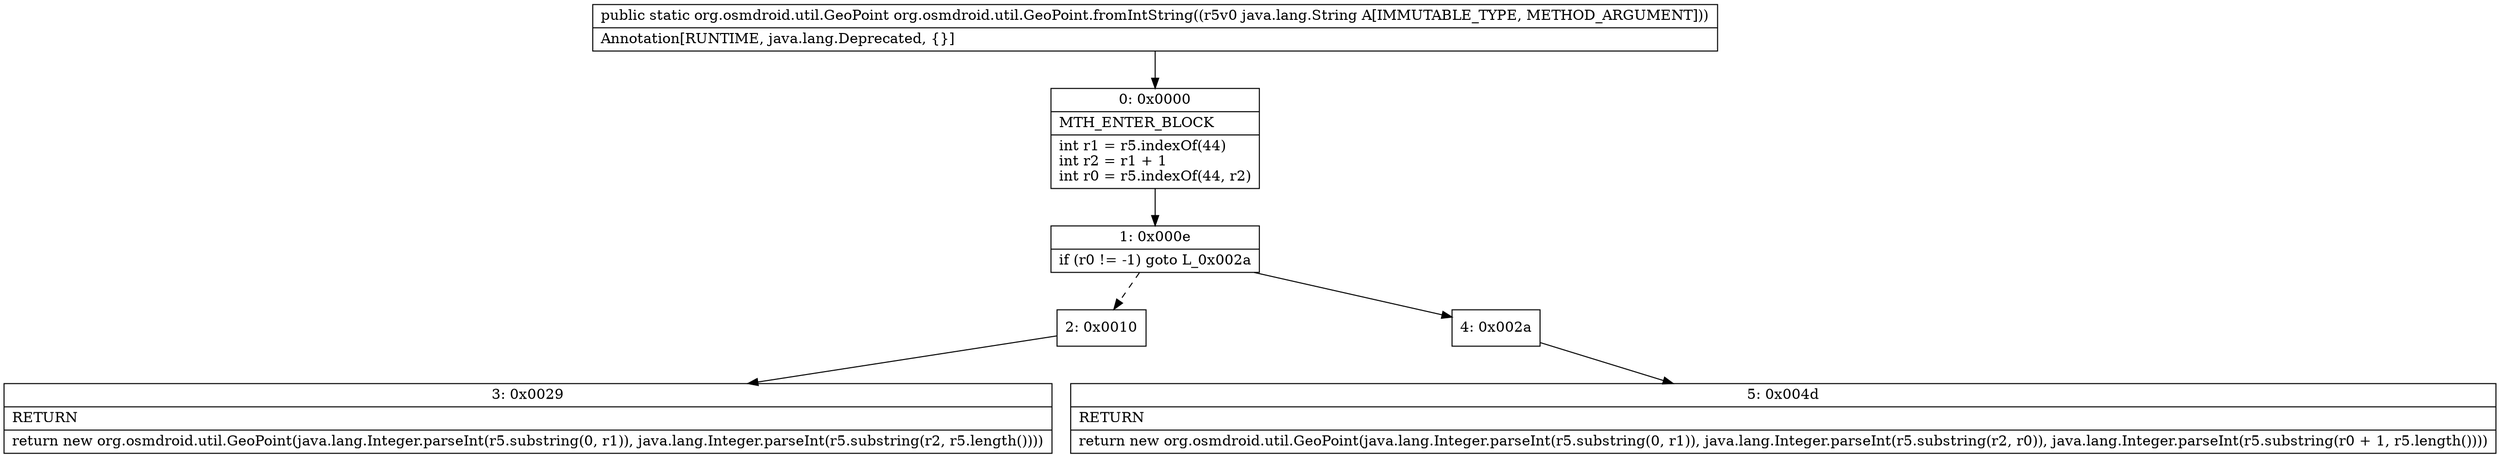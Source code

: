 digraph "CFG fororg.osmdroid.util.GeoPoint.fromIntString(Ljava\/lang\/String;)Lorg\/osmdroid\/util\/GeoPoint;" {
Node_0 [shape=record,label="{0\:\ 0x0000|MTH_ENTER_BLOCK\l|int r1 = r5.indexOf(44)\lint r2 = r1 + 1\lint r0 = r5.indexOf(44, r2)\l}"];
Node_1 [shape=record,label="{1\:\ 0x000e|if (r0 != \-1) goto L_0x002a\l}"];
Node_2 [shape=record,label="{2\:\ 0x0010}"];
Node_3 [shape=record,label="{3\:\ 0x0029|RETURN\l|return new org.osmdroid.util.GeoPoint(java.lang.Integer.parseInt(r5.substring(0, r1)), java.lang.Integer.parseInt(r5.substring(r2, r5.length())))\l}"];
Node_4 [shape=record,label="{4\:\ 0x002a}"];
Node_5 [shape=record,label="{5\:\ 0x004d|RETURN\l|return new org.osmdroid.util.GeoPoint(java.lang.Integer.parseInt(r5.substring(0, r1)), java.lang.Integer.parseInt(r5.substring(r2, r0)), java.lang.Integer.parseInt(r5.substring(r0 + 1, r5.length())))\l}"];
MethodNode[shape=record,label="{public static org.osmdroid.util.GeoPoint org.osmdroid.util.GeoPoint.fromIntString((r5v0 java.lang.String A[IMMUTABLE_TYPE, METHOD_ARGUMENT]))  | Annotation[RUNTIME, java.lang.Deprecated, \{\}]\l}"];
MethodNode -> Node_0;
Node_0 -> Node_1;
Node_1 -> Node_2[style=dashed];
Node_1 -> Node_4;
Node_2 -> Node_3;
Node_4 -> Node_5;
}

